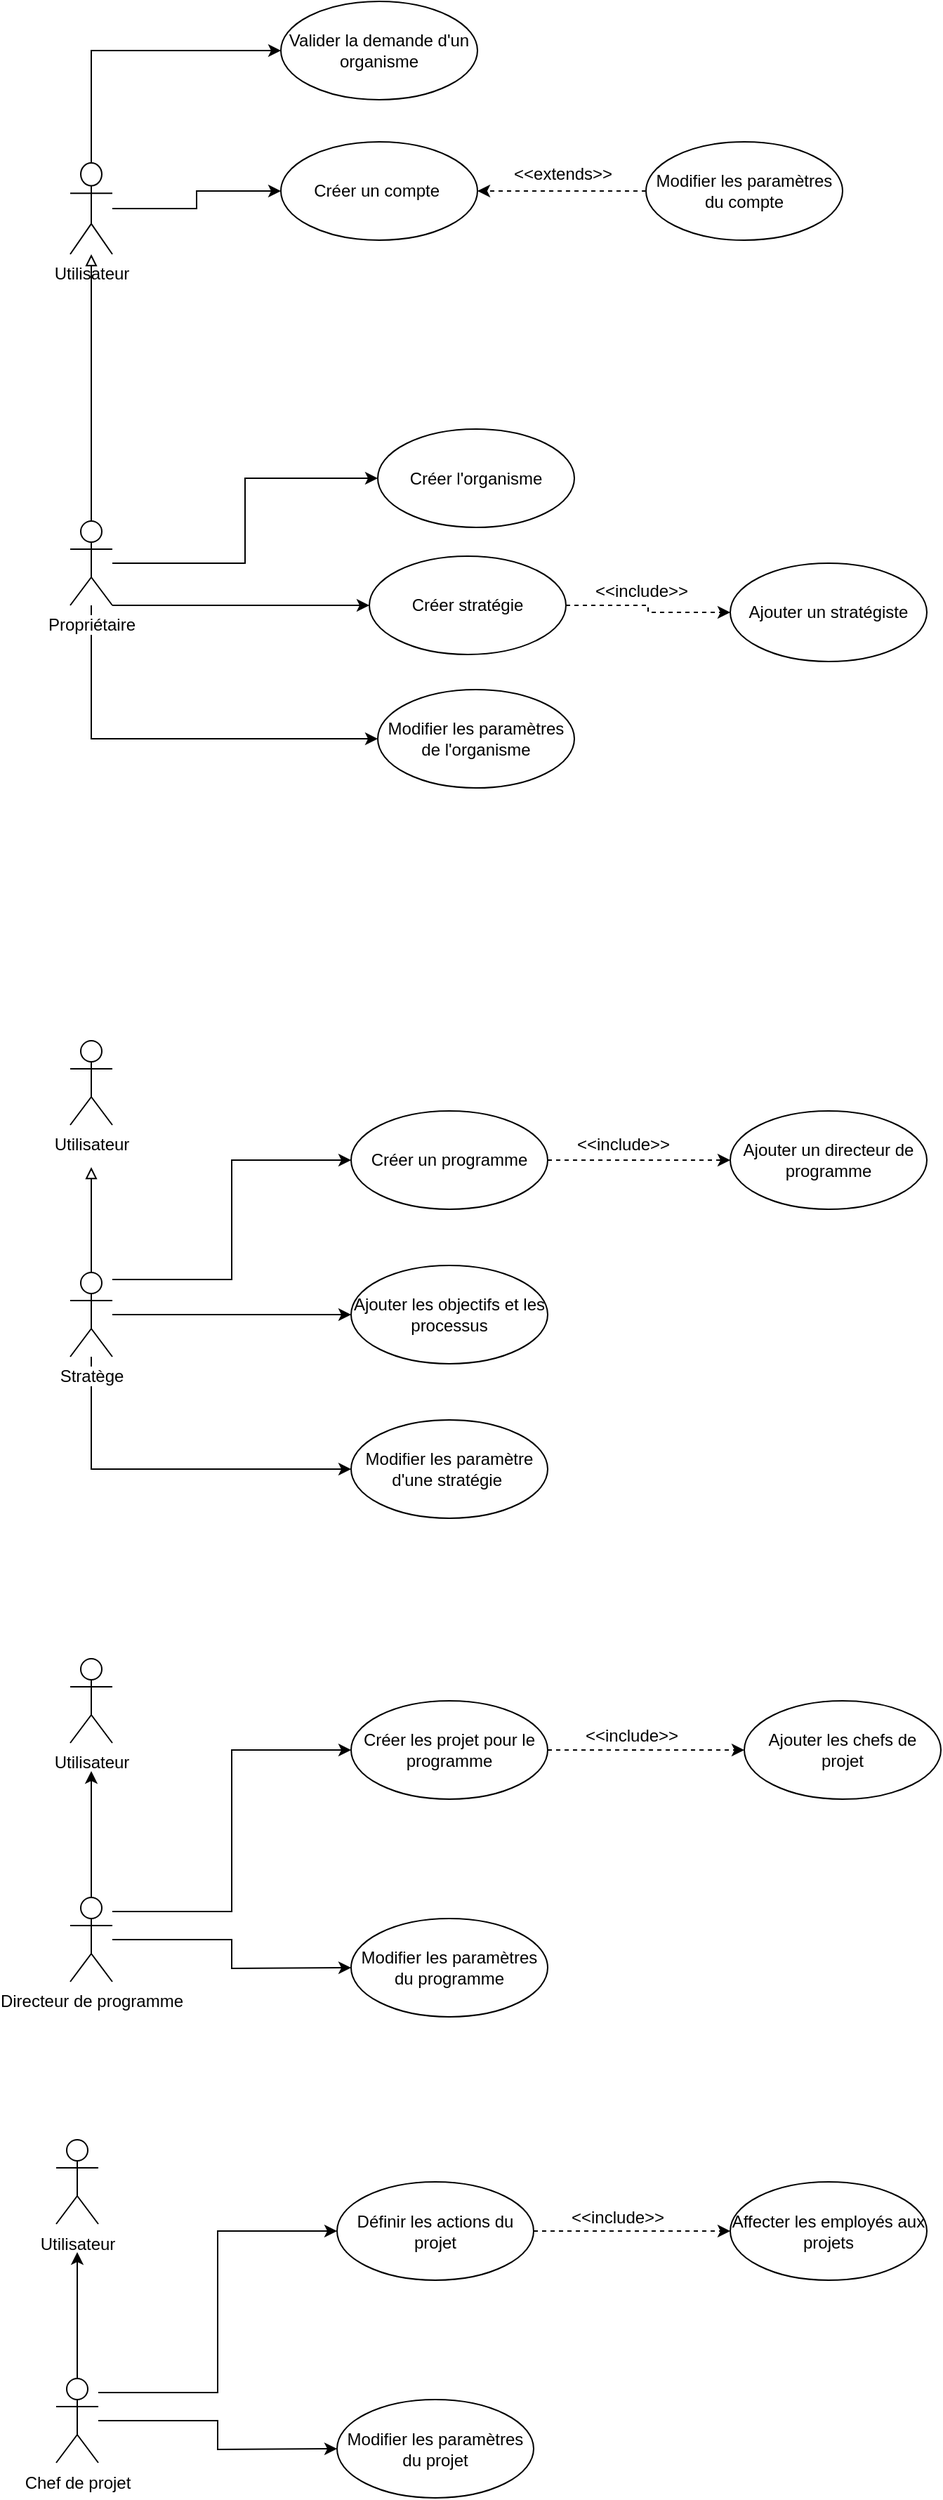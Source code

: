 <mxfile version="10.6.7" type="device"><diagram id="We2WDcuPd3-OWgmTYgMF" name="Page-1"><mxGraphModel dx="878" dy="484" grid="1" gridSize="10" guides="1" tooltips="1" connect="1" arrows="1" fold="1" page="1" pageScale="1" pageWidth="3300" pageHeight="4681" math="0" shadow="0"><root><mxCell id="0"/><mxCell id="1" parent="0"/><mxCell id="PWf9t51nJx48vlvPCQbN-18" style="edgeStyle=orthogonalEdgeStyle;rounded=0;orthogonalLoop=1;jettySize=auto;html=1;entryX=0;entryY=0.5;entryDx=0;entryDy=0;" edge="1" parent="1" source="PWf9t51nJx48vlvPCQbN-1" target="PWf9t51nJx48vlvPCQbN-2"><mxGeometry relative="1" as="geometry"/></mxCell><mxCell id="PWf9t51nJx48vlvPCQbN-53" style="edgeStyle=orthogonalEdgeStyle;rounded=0;orthogonalLoop=1;jettySize=auto;html=1;entryX=0;entryY=0.5;entryDx=0;entryDy=0;endArrow=classic;endFill=1;" edge="1" parent="1" source="PWf9t51nJx48vlvPCQbN-1" target="PWf9t51nJx48vlvPCQbN-28"><mxGeometry relative="1" as="geometry"><Array as="points"><mxPoint x="145" y="115"/></Array></mxGeometry></mxCell><mxCell id="PWf9t51nJx48vlvPCQbN-1" value="Utilisateur&lt;br&gt;&lt;br&gt;" style="shape=umlActor;verticalLabelPosition=bottom;labelBackgroundColor=#ffffff;verticalAlign=top;html=1;" vertex="1" parent="1"><mxGeometry x="130" y="195" width="30" height="65" as="geometry"/></mxCell><mxCell id="PWf9t51nJx48vlvPCQbN-2" value="Créer un compte&amp;nbsp;" style="ellipse;whiteSpace=wrap;html=1;" vertex="1" parent="1"><mxGeometry x="280" y="180" width="140" height="70" as="geometry"/></mxCell><mxCell id="PWf9t51nJx48vlvPCQbN-36" style="edgeStyle=orthogonalEdgeStyle;rounded=0;orthogonalLoop=1;jettySize=auto;html=1;entryX=0;entryY=0.5;entryDx=0;entryDy=0;" edge="1" parent="1" source="PWf9t51nJx48vlvPCQbN-17" target="PWf9t51nJx48vlvPCQbN-30"><mxGeometry relative="1" as="geometry"><Array as="points"><mxPoint x="260" y="510"/><mxPoint x="260" y="510"/></Array></mxGeometry></mxCell><mxCell id="PWf9t51nJx48vlvPCQbN-37" style="edgeStyle=orthogonalEdgeStyle;rounded=0;orthogonalLoop=1;jettySize=auto;html=1;entryX=0;entryY=0.5;entryDx=0;entryDy=0;" edge="1" parent="1" source="PWf9t51nJx48vlvPCQbN-17" target="PWf9t51nJx48vlvPCQbN-31"><mxGeometry relative="1" as="geometry"><Array as="points"><mxPoint x="145" y="605"/></Array></mxGeometry></mxCell><mxCell id="PWf9t51nJx48vlvPCQbN-51" style="edgeStyle=orthogonalEdgeStyle;rounded=0;orthogonalLoop=1;jettySize=auto;html=1;endArrow=block;endFill=0;" edge="1" parent="1" source="PWf9t51nJx48vlvPCQbN-17" target="PWf9t51nJx48vlvPCQbN-1"><mxGeometry relative="1" as="geometry"/></mxCell><mxCell id="PWf9t51nJx48vlvPCQbN-54" style="edgeStyle=orthogonalEdgeStyle;rounded=0;orthogonalLoop=1;jettySize=auto;html=1;entryX=0;entryY=0.5;entryDx=0;entryDy=0;endArrow=classic;endFill=1;" edge="1" parent="1" source="PWf9t51nJx48vlvPCQbN-17" target="PWf9t51nJx48vlvPCQbN-27"><mxGeometry relative="1" as="geometry"/></mxCell><mxCell id="PWf9t51nJx48vlvPCQbN-17" value="Propriétaire&lt;br&gt;" style="shape=umlActor;verticalLabelPosition=bottom;labelBackgroundColor=#ffffff;verticalAlign=top;html=1;" vertex="1" parent="1"><mxGeometry x="130" y="450" width="30" height="60" as="geometry"/></mxCell><mxCell id="PWf9t51nJx48vlvPCQbN-21" style="edgeStyle=orthogonalEdgeStyle;rounded=0;orthogonalLoop=1;jettySize=auto;html=1;entryX=1;entryY=0.5;entryDx=0;entryDy=0;dashed=1;" edge="1" parent="1" source="PWf9t51nJx48vlvPCQbN-19" target="PWf9t51nJx48vlvPCQbN-2"><mxGeometry relative="1" as="geometry"/></mxCell><mxCell id="PWf9t51nJx48vlvPCQbN-19" value="Modifier les paramètres du compte" style="ellipse;whiteSpace=wrap;html=1;" vertex="1" parent="1"><mxGeometry x="540" y="180" width="140" height="70" as="geometry"/></mxCell><mxCell id="PWf9t51nJx48vlvPCQbN-22" value="&amp;lt;&amp;lt;extends&amp;gt;&amp;gt;" style="text;html=1;resizable=0;points=[];autosize=1;align=left;verticalAlign=top;spacingTop=-4;" vertex="1" parent="1"><mxGeometry x="444" y="193" width="90" height="20" as="geometry"/></mxCell><mxCell id="PWf9t51nJx48vlvPCQbN-27" value="Créer l'organisme" style="ellipse;whiteSpace=wrap;html=1;" vertex="1" parent="1"><mxGeometry x="349" y="384.5" width="140" height="70" as="geometry"/></mxCell><mxCell id="PWf9t51nJx48vlvPCQbN-28" value="Valider la demande d'un organisme" style="ellipse;whiteSpace=wrap;html=1;" vertex="1" parent="1"><mxGeometry x="280" y="80" width="140" height="70" as="geometry"/></mxCell><mxCell id="PWf9t51nJx48vlvPCQbN-59" style="edgeStyle=orthogonalEdgeStyle;rounded=0;orthogonalLoop=1;jettySize=auto;html=1;entryX=0;entryY=0.5;entryDx=0;entryDy=0;dashed=1;endArrow=classic;endFill=1;" edge="1" parent="1" source="PWf9t51nJx48vlvPCQbN-30" target="PWf9t51nJx48vlvPCQbN-55"><mxGeometry relative="1" as="geometry"/></mxCell><mxCell id="PWf9t51nJx48vlvPCQbN-30" value="Créer stratégie" style="ellipse;whiteSpace=wrap;html=1;" vertex="1" parent="1"><mxGeometry x="343" y="475" width="140" height="70" as="geometry"/></mxCell><mxCell id="PWf9t51nJx48vlvPCQbN-31" value="Modifier les paramètres de l'organisme" style="ellipse;whiteSpace=wrap;html=1;" vertex="1" parent="1"><mxGeometry x="349" y="570" width="140" height="70" as="geometry"/></mxCell><mxCell id="PWf9t51nJx48vlvPCQbN-48" value="&amp;lt;&amp;lt;include&amp;gt;&amp;gt;" style="text;html=1;resizable=0;points=[];autosize=1;align=left;verticalAlign=top;spacingTop=-4;" vertex="1" parent="1"><mxGeometry x="501.5" y="490" width="80" height="20" as="geometry"/></mxCell><mxCell id="PWf9t51nJx48vlvPCQbN-55" value="Ajouter un stratégiste" style="ellipse;whiteSpace=wrap;html=1;" vertex="1" parent="1"><mxGeometry x="600" y="480" width="140" height="70" as="geometry"/></mxCell><mxCell id="PWf9t51nJx48vlvPCQbN-77" style="edgeStyle=orthogonalEdgeStyle;rounded=0;orthogonalLoop=1;jettySize=auto;html=1;endArrow=block;endFill=0;" edge="1" parent="1" source="PWf9t51nJx48vlvPCQbN-60"><mxGeometry relative="1" as="geometry"><mxPoint x="145" y="910" as="targetPoint"/></mxGeometry></mxCell><mxCell id="PWf9t51nJx48vlvPCQbN-78" style="edgeStyle=orthogonalEdgeStyle;rounded=0;orthogonalLoop=1;jettySize=auto;html=1;entryX=0;entryY=0.5;entryDx=0;entryDy=0;endArrow=classic;endFill=1;" edge="1" parent="1" source="PWf9t51nJx48vlvPCQbN-60" target="PWf9t51nJx48vlvPCQbN-71"><mxGeometry relative="1" as="geometry"><Array as="points"><mxPoint x="245" y="990"/><mxPoint x="245" y="905"/></Array></mxGeometry></mxCell><mxCell id="PWf9t51nJx48vlvPCQbN-79" style="edgeStyle=orthogonalEdgeStyle;rounded=0;orthogonalLoop=1;jettySize=auto;html=1;entryX=0;entryY=0.5;entryDx=0;entryDy=0;endArrow=classic;endFill=1;" edge="1" parent="1" source="PWf9t51nJx48vlvPCQbN-60" target="PWf9t51nJx48vlvPCQbN-72"><mxGeometry relative="1" as="geometry"/></mxCell><mxCell id="PWf9t51nJx48vlvPCQbN-80" style="edgeStyle=orthogonalEdgeStyle;rounded=0;orthogonalLoop=1;jettySize=auto;html=1;entryX=0;entryY=0.5;entryDx=0;entryDy=0;endArrow=classic;endFill=1;" edge="1" parent="1" source="PWf9t51nJx48vlvPCQbN-60" target="PWf9t51nJx48vlvPCQbN-73"><mxGeometry relative="1" as="geometry"><Array as="points"><mxPoint x="145" y="1125"/></Array></mxGeometry></mxCell><mxCell id="PWf9t51nJx48vlvPCQbN-60" value="Stratège&lt;br&gt;" style="shape=umlActor;verticalLabelPosition=bottom;labelBackgroundColor=#ffffff;verticalAlign=top;html=1;" vertex="1" parent="1"><mxGeometry x="130" y="985" width="30" height="60" as="geometry"/></mxCell><mxCell id="PWf9t51nJx48vlvPCQbN-82" style="edgeStyle=orthogonalEdgeStyle;rounded=0;orthogonalLoop=1;jettySize=auto;html=1;endArrow=classic;endFill=1;dashed=1;" edge="1" parent="1" source="PWf9t51nJx48vlvPCQbN-71" target="PWf9t51nJx48vlvPCQbN-81"><mxGeometry relative="1" as="geometry"/></mxCell><mxCell id="PWf9t51nJx48vlvPCQbN-71" value="Créer un programme" style="ellipse;whiteSpace=wrap;html=1;" vertex="1" parent="1"><mxGeometry x="330" y="870" width="140" height="70" as="geometry"/></mxCell><mxCell id="PWf9t51nJx48vlvPCQbN-72" value="Ajouter les objectifs et les processus" style="ellipse;whiteSpace=wrap;html=1;" vertex="1" parent="1"><mxGeometry x="330" y="980" width="140" height="70" as="geometry"/></mxCell><mxCell id="PWf9t51nJx48vlvPCQbN-73" value="Modifier les paramètre d'une stratégie&amp;nbsp;" style="ellipse;whiteSpace=wrap;html=1;" vertex="1" parent="1"><mxGeometry x="330" y="1090" width="140" height="70" as="geometry"/></mxCell><mxCell id="PWf9t51nJx48vlvPCQbN-65" value="Utilisateur" style="shape=umlActor;verticalLabelPosition=bottom;labelBackgroundColor=#ffffff;verticalAlign=top;html=1;" vertex="1" parent="1"><mxGeometry x="130" y="820" width="30" height="60" as="geometry"/></mxCell><mxCell id="PWf9t51nJx48vlvPCQbN-81" value="Ajouter un directeur de programme" style="ellipse;whiteSpace=wrap;html=1;" vertex="1" parent="1"><mxGeometry x="600" y="870" width="140" height="70" as="geometry"/></mxCell><mxCell id="PWf9t51nJx48vlvPCQbN-83" value="&amp;lt;&amp;lt;include&amp;gt;&amp;gt;" style="text;html=1;resizable=0;points=[];autosize=1;align=left;verticalAlign=top;spacingTop=-4;" vertex="1" parent="1"><mxGeometry x="489" y="884" width="80" height="20" as="geometry"/></mxCell><mxCell id="PWf9t51nJx48vlvPCQbN-84" value="Utilisateur" style="shape=umlActor;verticalLabelPosition=bottom;labelBackgroundColor=#ffffff;verticalAlign=top;html=1;" vertex="1" parent="1"><mxGeometry x="130" y="1260" width="30" height="60" as="geometry"/></mxCell><mxCell id="PWf9t51nJx48vlvPCQbN-96" style="edgeStyle=orthogonalEdgeStyle;rounded=0;orthogonalLoop=1;jettySize=auto;html=1;endArrow=classic;endFill=1;" edge="1" parent="1" source="PWf9t51nJx48vlvPCQbN-85"><mxGeometry relative="1" as="geometry"><mxPoint x="145" y="1340" as="targetPoint"/></mxGeometry></mxCell><mxCell id="PWf9t51nJx48vlvPCQbN-104" style="edgeStyle=orthogonalEdgeStyle;rounded=0;orthogonalLoop=1;jettySize=auto;html=1;entryX=0;entryY=0.5;entryDx=0;entryDy=0;endArrow=classic;endFill=1;" edge="1" parent="1" source="PWf9t51nJx48vlvPCQbN-85" target="PWf9t51nJx48vlvPCQbN-97"><mxGeometry relative="1" as="geometry"><Array as="points"><mxPoint x="245" y="1440"/><mxPoint x="245" y="1325"/></Array></mxGeometry></mxCell><mxCell id="PWf9t51nJx48vlvPCQbN-105" style="edgeStyle=orthogonalEdgeStyle;rounded=0;orthogonalLoop=1;jettySize=auto;html=1;endArrow=classic;endFill=1;" edge="1" parent="1" source="PWf9t51nJx48vlvPCQbN-85"><mxGeometry relative="1" as="geometry"><mxPoint x="330" y="1480" as="targetPoint"/></mxGeometry></mxCell><mxCell id="PWf9t51nJx48vlvPCQbN-85" value="Directeur de programme&lt;br&gt;" style="shape=umlActor;verticalLabelPosition=bottom;labelBackgroundColor=#ffffff;verticalAlign=top;html=1;" vertex="1" parent="1"><mxGeometry x="130" y="1430" width="30" height="60" as="geometry"/></mxCell><mxCell id="PWf9t51nJx48vlvPCQbN-101" style="edgeStyle=orthogonalEdgeStyle;rounded=0;orthogonalLoop=1;jettySize=auto;html=1;endArrow=classic;endFill=1;dashed=1;" edge="1" parent="1" source="PWf9t51nJx48vlvPCQbN-97" target="PWf9t51nJx48vlvPCQbN-100"><mxGeometry relative="1" as="geometry"/></mxCell><mxCell id="PWf9t51nJx48vlvPCQbN-97" value="Créer les projet pour le programme" style="ellipse;whiteSpace=wrap;html=1;" vertex="1" parent="1"><mxGeometry x="330" y="1290" width="140" height="70" as="geometry"/></mxCell><mxCell id="PWf9t51nJx48vlvPCQbN-98" value="Modifier les paramètres du programme" style="ellipse;whiteSpace=wrap;html=1;" vertex="1" parent="1"><mxGeometry x="330" y="1445" width="140" height="70" as="geometry"/></mxCell><mxCell id="PWf9t51nJx48vlvPCQbN-100" value="Ajouter les chefs de projet" style="ellipse;whiteSpace=wrap;html=1;" vertex="1" parent="1"><mxGeometry x="610" y="1290" width="140" height="70" as="geometry"/></mxCell><mxCell id="PWf9t51nJx48vlvPCQbN-103" value="&amp;lt;&amp;lt;include&amp;gt;&amp;gt;" style="text;html=1;resizable=0;points=[];autosize=1;align=left;verticalAlign=top;spacingTop=-4;" vertex="1" parent="1"><mxGeometry x="495" y="1305" width="80" height="20" as="geometry"/></mxCell><mxCell id="PWf9t51nJx48vlvPCQbN-106" value="Utilisateur" style="shape=umlActor;verticalLabelPosition=bottom;labelBackgroundColor=#ffffff;verticalAlign=top;html=1;" vertex="1" parent="1"><mxGeometry x="120" y="1602.5" width="30" height="60" as="geometry"/></mxCell><mxCell id="PWf9t51nJx48vlvPCQbN-107" style="edgeStyle=orthogonalEdgeStyle;rounded=0;orthogonalLoop=1;jettySize=auto;html=1;endArrow=classic;endFill=1;" edge="1" parent="1" source="PWf9t51nJx48vlvPCQbN-110"><mxGeometry relative="1" as="geometry"><mxPoint x="135" y="1682.5" as="targetPoint"/></mxGeometry></mxCell><mxCell id="PWf9t51nJx48vlvPCQbN-108" style="edgeStyle=orthogonalEdgeStyle;rounded=0;orthogonalLoop=1;jettySize=auto;html=1;entryX=0;entryY=0.5;entryDx=0;entryDy=0;endArrow=classic;endFill=1;" edge="1" parent="1" source="PWf9t51nJx48vlvPCQbN-110" target="PWf9t51nJx48vlvPCQbN-112"><mxGeometry relative="1" as="geometry"><Array as="points"><mxPoint x="235" y="1782.5"/><mxPoint x="235" y="1667.5"/></Array></mxGeometry></mxCell><mxCell id="PWf9t51nJx48vlvPCQbN-109" style="edgeStyle=orthogonalEdgeStyle;rounded=0;orthogonalLoop=1;jettySize=auto;html=1;endArrow=classic;endFill=1;" edge="1" parent="1" source="PWf9t51nJx48vlvPCQbN-110"><mxGeometry relative="1" as="geometry"><mxPoint x="320" y="1822.5" as="targetPoint"/></mxGeometry></mxCell><mxCell id="PWf9t51nJx48vlvPCQbN-110" value="Chef de projet&lt;br&gt;" style="shape=umlActor;verticalLabelPosition=bottom;labelBackgroundColor=#ffffff;verticalAlign=top;html=1;" vertex="1" parent="1"><mxGeometry x="120" y="1772.5" width="30" height="60" as="geometry"/></mxCell><mxCell id="PWf9t51nJx48vlvPCQbN-111" style="edgeStyle=orthogonalEdgeStyle;rounded=0;orthogonalLoop=1;jettySize=auto;html=1;endArrow=classic;endFill=1;dashed=1;" edge="1" parent="1" source="PWf9t51nJx48vlvPCQbN-112" target="PWf9t51nJx48vlvPCQbN-114"><mxGeometry relative="1" as="geometry"/></mxCell><mxCell id="PWf9t51nJx48vlvPCQbN-112" value="Définir les actions du projet" style="ellipse;whiteSpace=wrap;html=1;" vertex="1" parent="1"><mxGeometry x="320" y="1632.5" width="140" height="70" as="geometry"/></mxCell><mxCell id="PWf9t51nJx48vlvPCQbN-113" value="Modifier les paramètres du projet" style="ellipse;whiteSpace=wrap;html=1;" vertex="1" parent="1"><mxGeometry x="320" y="1787.5" width="140" height="70" as="geometry"/></mxCell><mxCell id="PWf9t51nJx48vlvPCQbN-114" value="Affecter les employés aux projets" style="ellipse;whiteSpace=wrap;html=1;" vertex="1" parent="1"><mxGeometry x="600" y="1632.5" width="140" height="70" as="geometry"/></mxCell><mxCell id="PWf9t51nJx48vlvPCQbN-115" value="&amp;lt;&amp;lt;include&amp;gt;&amp;gt;" style="text;html=1;resizable=0;points=[];autosize=1;align=left;verticalAlign=top;spacingTop=-4;" vertex="1" parent="1"><mxGeometry x="485" y="1647.5" width="80" height="20" as="geometry"/></mxCell></root></mxGraphModel></diagram></mxfile>